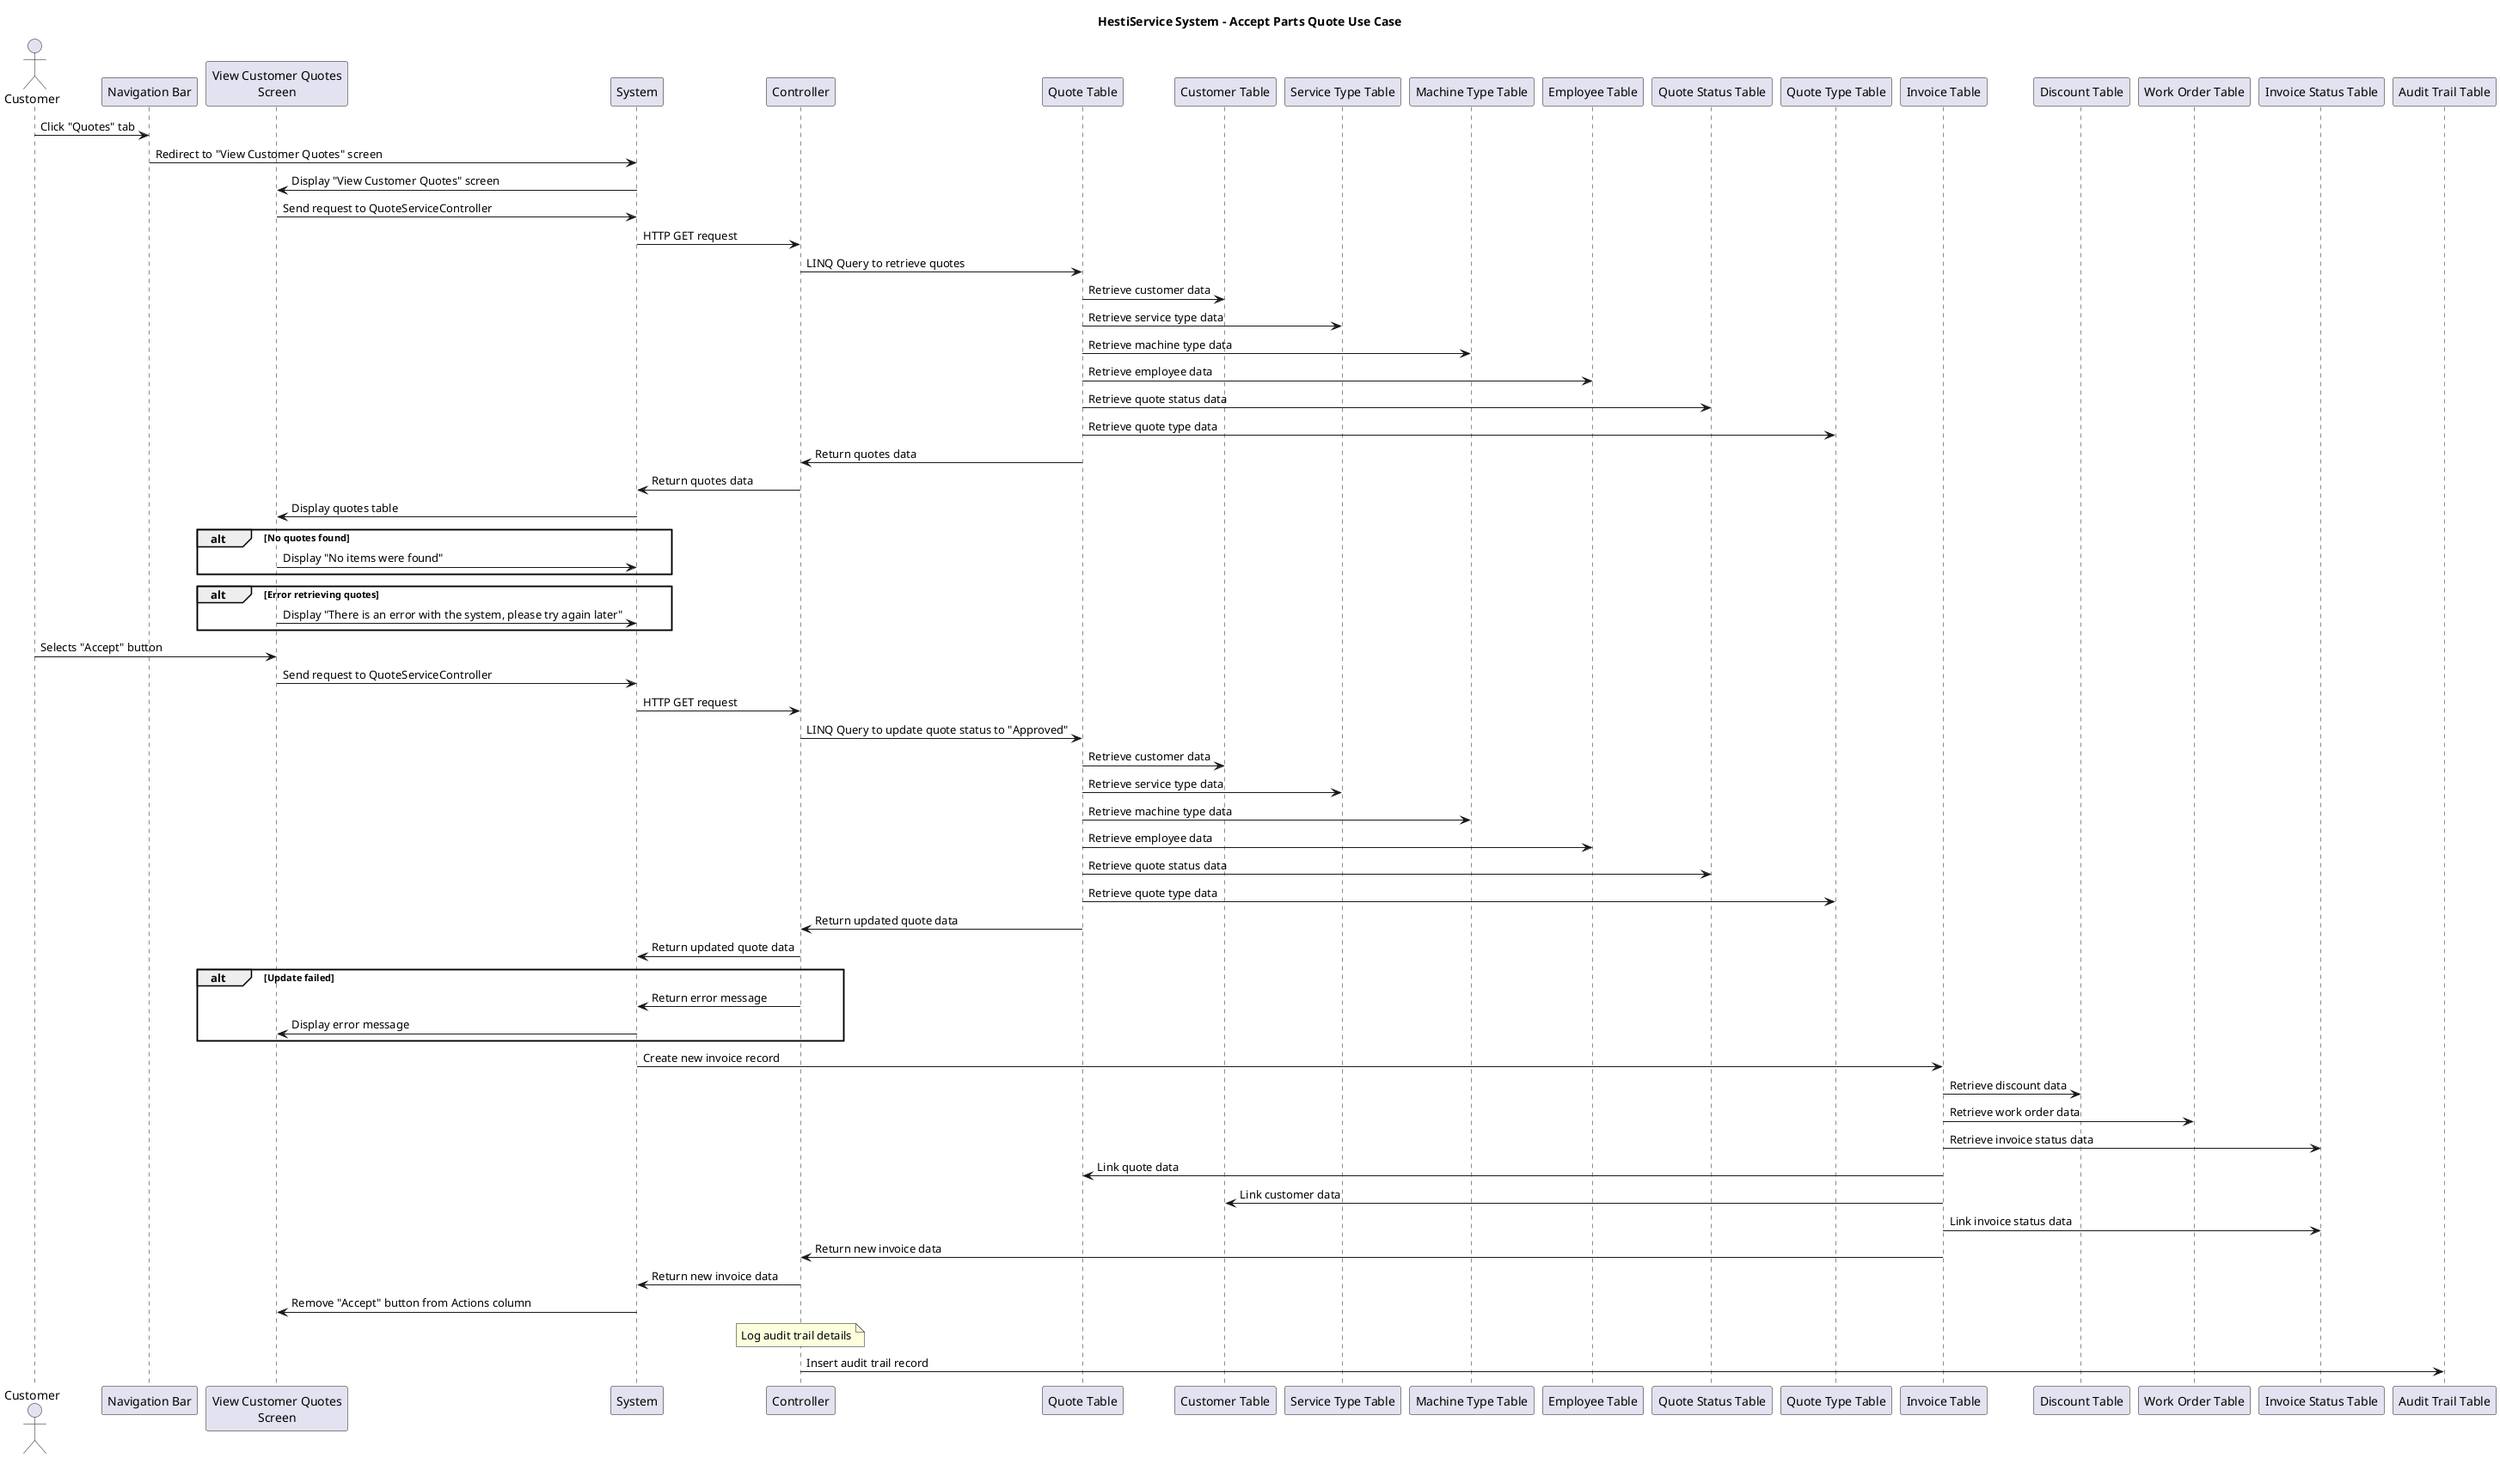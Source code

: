 @startuml
title HestiService System - Accept Parts Quote Use Case

actor Customer as Customer
participant "Navigation Bar" as NavBar
participant "View Customer Quotes\nScreen" as ViewQuotesScreen
participant "System" as System
participant "Controller" as QuoteServiceController
participant "Quote Table" as QuoteTable
participant "Customer Table" as CustomerTable
participant "Service Type Table" as ServiceTypeTable
participant "Machine Type Table" as MachineTypeTable
participant "Employee Table" as EmployeeTable
participant "Quote Status Table" as QuoteStatusTable
participant "Quote Type Table" as QuoteTypeTable
participant "Invoice Table" as InvoiceTable
participant "Discount Table" as DiscountTable
participant "Work Order Table" as WorkOrderTable
participant "Invoice Status Table" as InvoiceStatusTable
participant "Audit Trail Table" as AuditTrailTable

Customer -> NavBar: Click "Quotes" tab
NavBar -> System: Redirect to "View Customer Quotes" screen
System -> ViewQuotesScreen: Display "View Customer Quotes" screen

ViewQuotesScreen -> System: Send request to QuoteServiceController
System -> QuoteServiceController: HTTP GET request
QuoteServiceController -> QuoteTable: LINQ Query to retrieve quotes
QuoteTable -> CustomerTable: Retrieve customer data
QuoteTable -> ServiceTypeTable: Retrieve service type data
QuoteTable -> MachineTypeTable: Retrieve machine type data
QuoteTable -> EmployeeTable: Retrieve employee data
QuoteTable -> QuoteStatusTable: Retrieve quote status data
QuoteTable -> QuoteTypeTable: Retrieve quote type data
QuoteTable -> QuoteServiceController: Return quotes data
QuoteServiceController -> System: Return quotes data
System -> ViewQuotesScreen: Display quotes table

alt No quotes found
    ViewQuotesScreen -> System: Display "No items were found"
end

alt Error retrieving quotes
    ViewQuotesScreen -> System: Display "There is an error with the system, please try again later"
end

Customer -> ViewQuotesScreen: Selects "Accept" button
ViewQuotesScreen -> System: Send request to QuoteServiceController
System -> QuoteServiceController: HTTP GET request
QuoteServiceController -> QuoteTable: LINQ Query to update quote status to "Approved"

QuoteTable -> CustomerTable: Retrieve customer data
QuoteTable -> ServiceTypeTable: Retrieve service type data
QuoteTable -> MachineTypeTable: Retrieve machine type data
QuoteTable -> EmployeeTable: Retrieve employee data
QuoteTable -> QuoteStatusTable: Retrieve quote status data
QuoteTable -> QuoteTypeTable: Retrieve quote type data
QuoteTable -> QuoteServiceController: Return updated quote data
QuoteServiceController -> System: Return updated quote data

alt Update failed
    QuoteServiceController -> System: Return error message
    System -> ViewQuotesScreen: Display error message
end

System -> InvoiceTable: Create new invoice record
InvoiceTable -> DiscountTable: Retrieve discount data
InvoiceTable -> WorkOrderTable: Retrieve work order data
InvoiceTable -> InvoiceStatusTable: Retrieve invoice status data
InvoiceTable -> QuoteTable: Link quote data
InvoiceTable -> CustomerTable: Link customer data
InvoiceTable -> InvoiceStatusTable: Link invoice status data
InvoiceTable -> QuoteServiceController: Return new invoice data
QuoteServiceController -> System: Return new invoice data
System -> ViewQuotesScreen: Remove "Accept" button from Actions column

note over QuoteServiceController: Log audit trail details
QuoteServiceController -> AuditTrailTable: Insert audit trail record

@enduml
